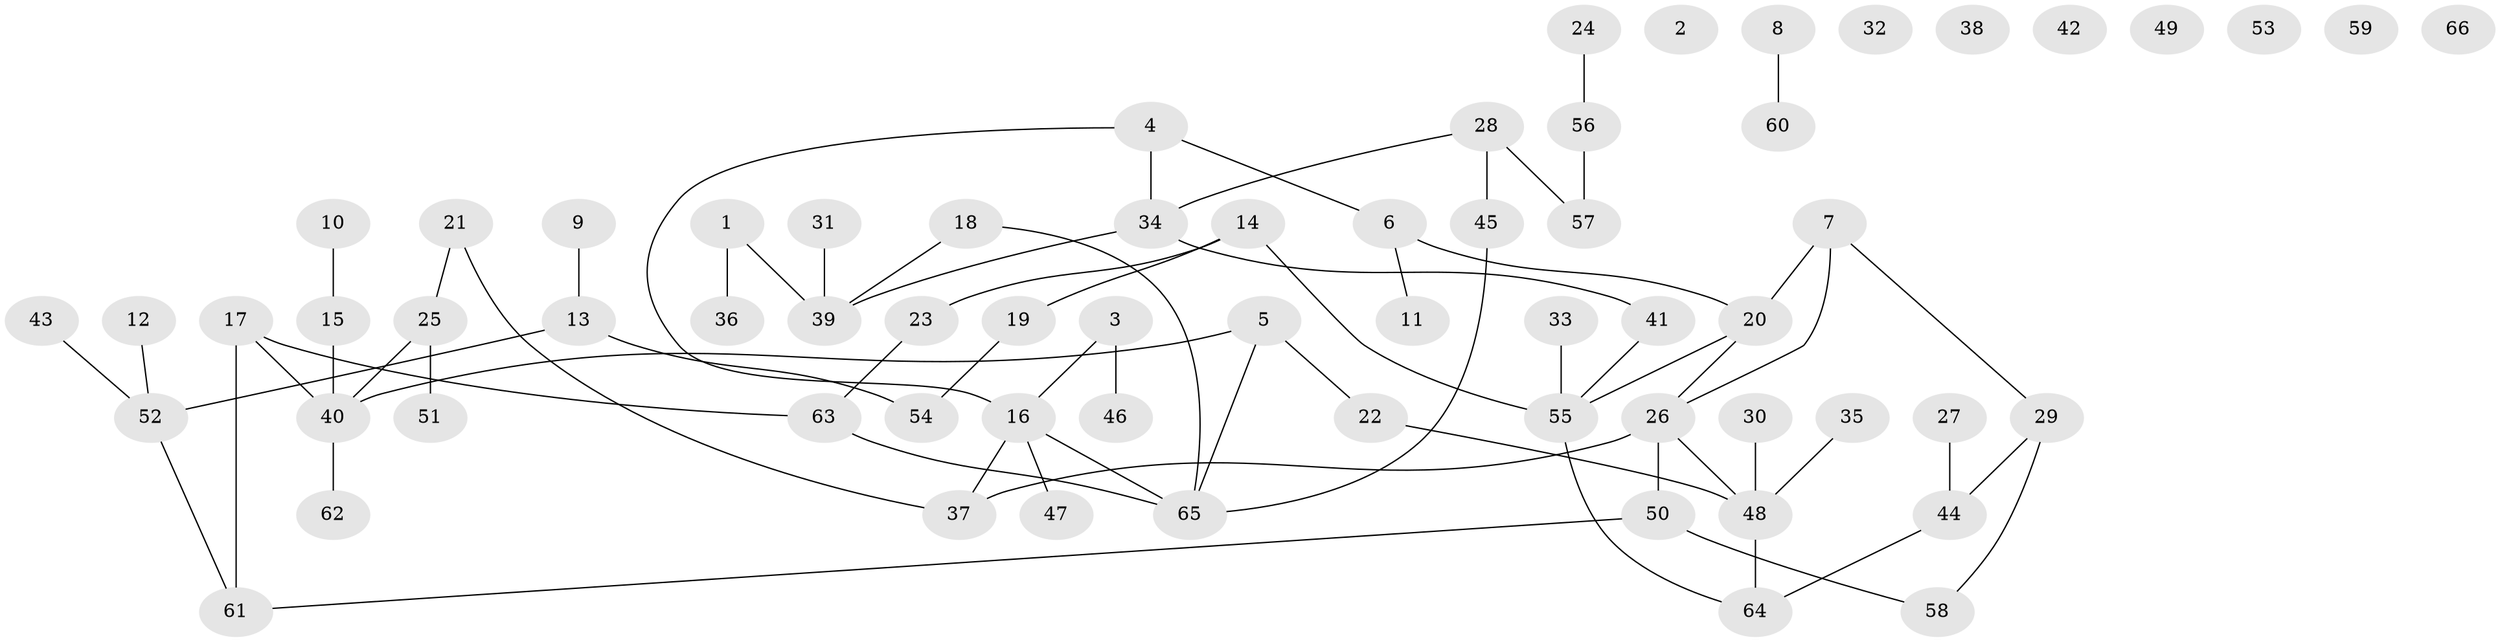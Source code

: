// Generated by graph-tools (version 1.1) at 2025/13/03/09/25 04:13:05]
// undirected, 66 vertices, 70 edges
graph export_dot {
graph [start="1"]
  node [color=gray90,style=filled];
  1;
  2;
  3;
  4;
  5;
  6;
  7;
  8;
  9;
  10;
  11;
  12;
  13;
  14;
  15;
  16;
  17;
  18;
  19;
  20;
  21;
  22;
  23;
  24;
  25;
  26;
  27;
  28;
  29;
  30;
  31;
  32;
  33;
  34;
  35;
  36;
  37;
  38;
  39;
  40;
  41;
  42;
  43;
  44;
  45;
  46;
  47;
  48;
  49;
  50;
  51;
  52;
  53;
  54;
  55;
  56;
  57;
  58;
  59;
  60;
  61;
  62;
  63;
  64;
  65;
  66;
  1 -- 36;
  1 -- 39;
  3 -- 16;
  3 -- 46;
  4 -- 6;
  4 -- 16;
  4 -- 34;
  5 -- 22;
  5 -- 40;
  5 -- 65;
  6 -- 11;
  6 -- 20;
  7 -- 20;
  7 -- 26;
  7 -- 29;
  8 -- 60;
  9 -- 13;
  10 -- 15;
  12 -- 52;
  13 -- 52;
  13 -- 54;
  14 -- 19;
  14 -- 23;
  14 -- 55;
  15 -- 40;
  16 -- 37;
  16 -- 47;
  16 -- 65;
  17 -- 40;
  17 -- 61;
  17 -- 63;
  18 -- 39;
  18 -- 65;
  19 -- 54;
  20 -- 26;
  20 -- 55;
  21 -- 25;
  21 -- 37;
  22 -- 48;
  23 -- 63;
  24 -- 56;
  25 -- 40;
  25 -- 51;
  26 -- 37;
  26 -- 48;
  26 -- 50;
  27 -- 44;
  28 -- 34;
  28 -- 45;
  28 -- 57;
  29 -- 44;
  29 -- 58;
  30 -- 48;
  31 -- 39;
  33 -- 55;
  34 -- 39;
  34 -- 41;
  35 -- 48;
  40 -- 62;
  41 -- 55;
  43 -- 52;
  44 -- 64;
  45 -- 65;
  48 -- 64;
  50 -- 58;
  50 -- 61;
  52 -- 61;
  55 -- 64;
  56 -- 57;
  63 -- 65;
}
